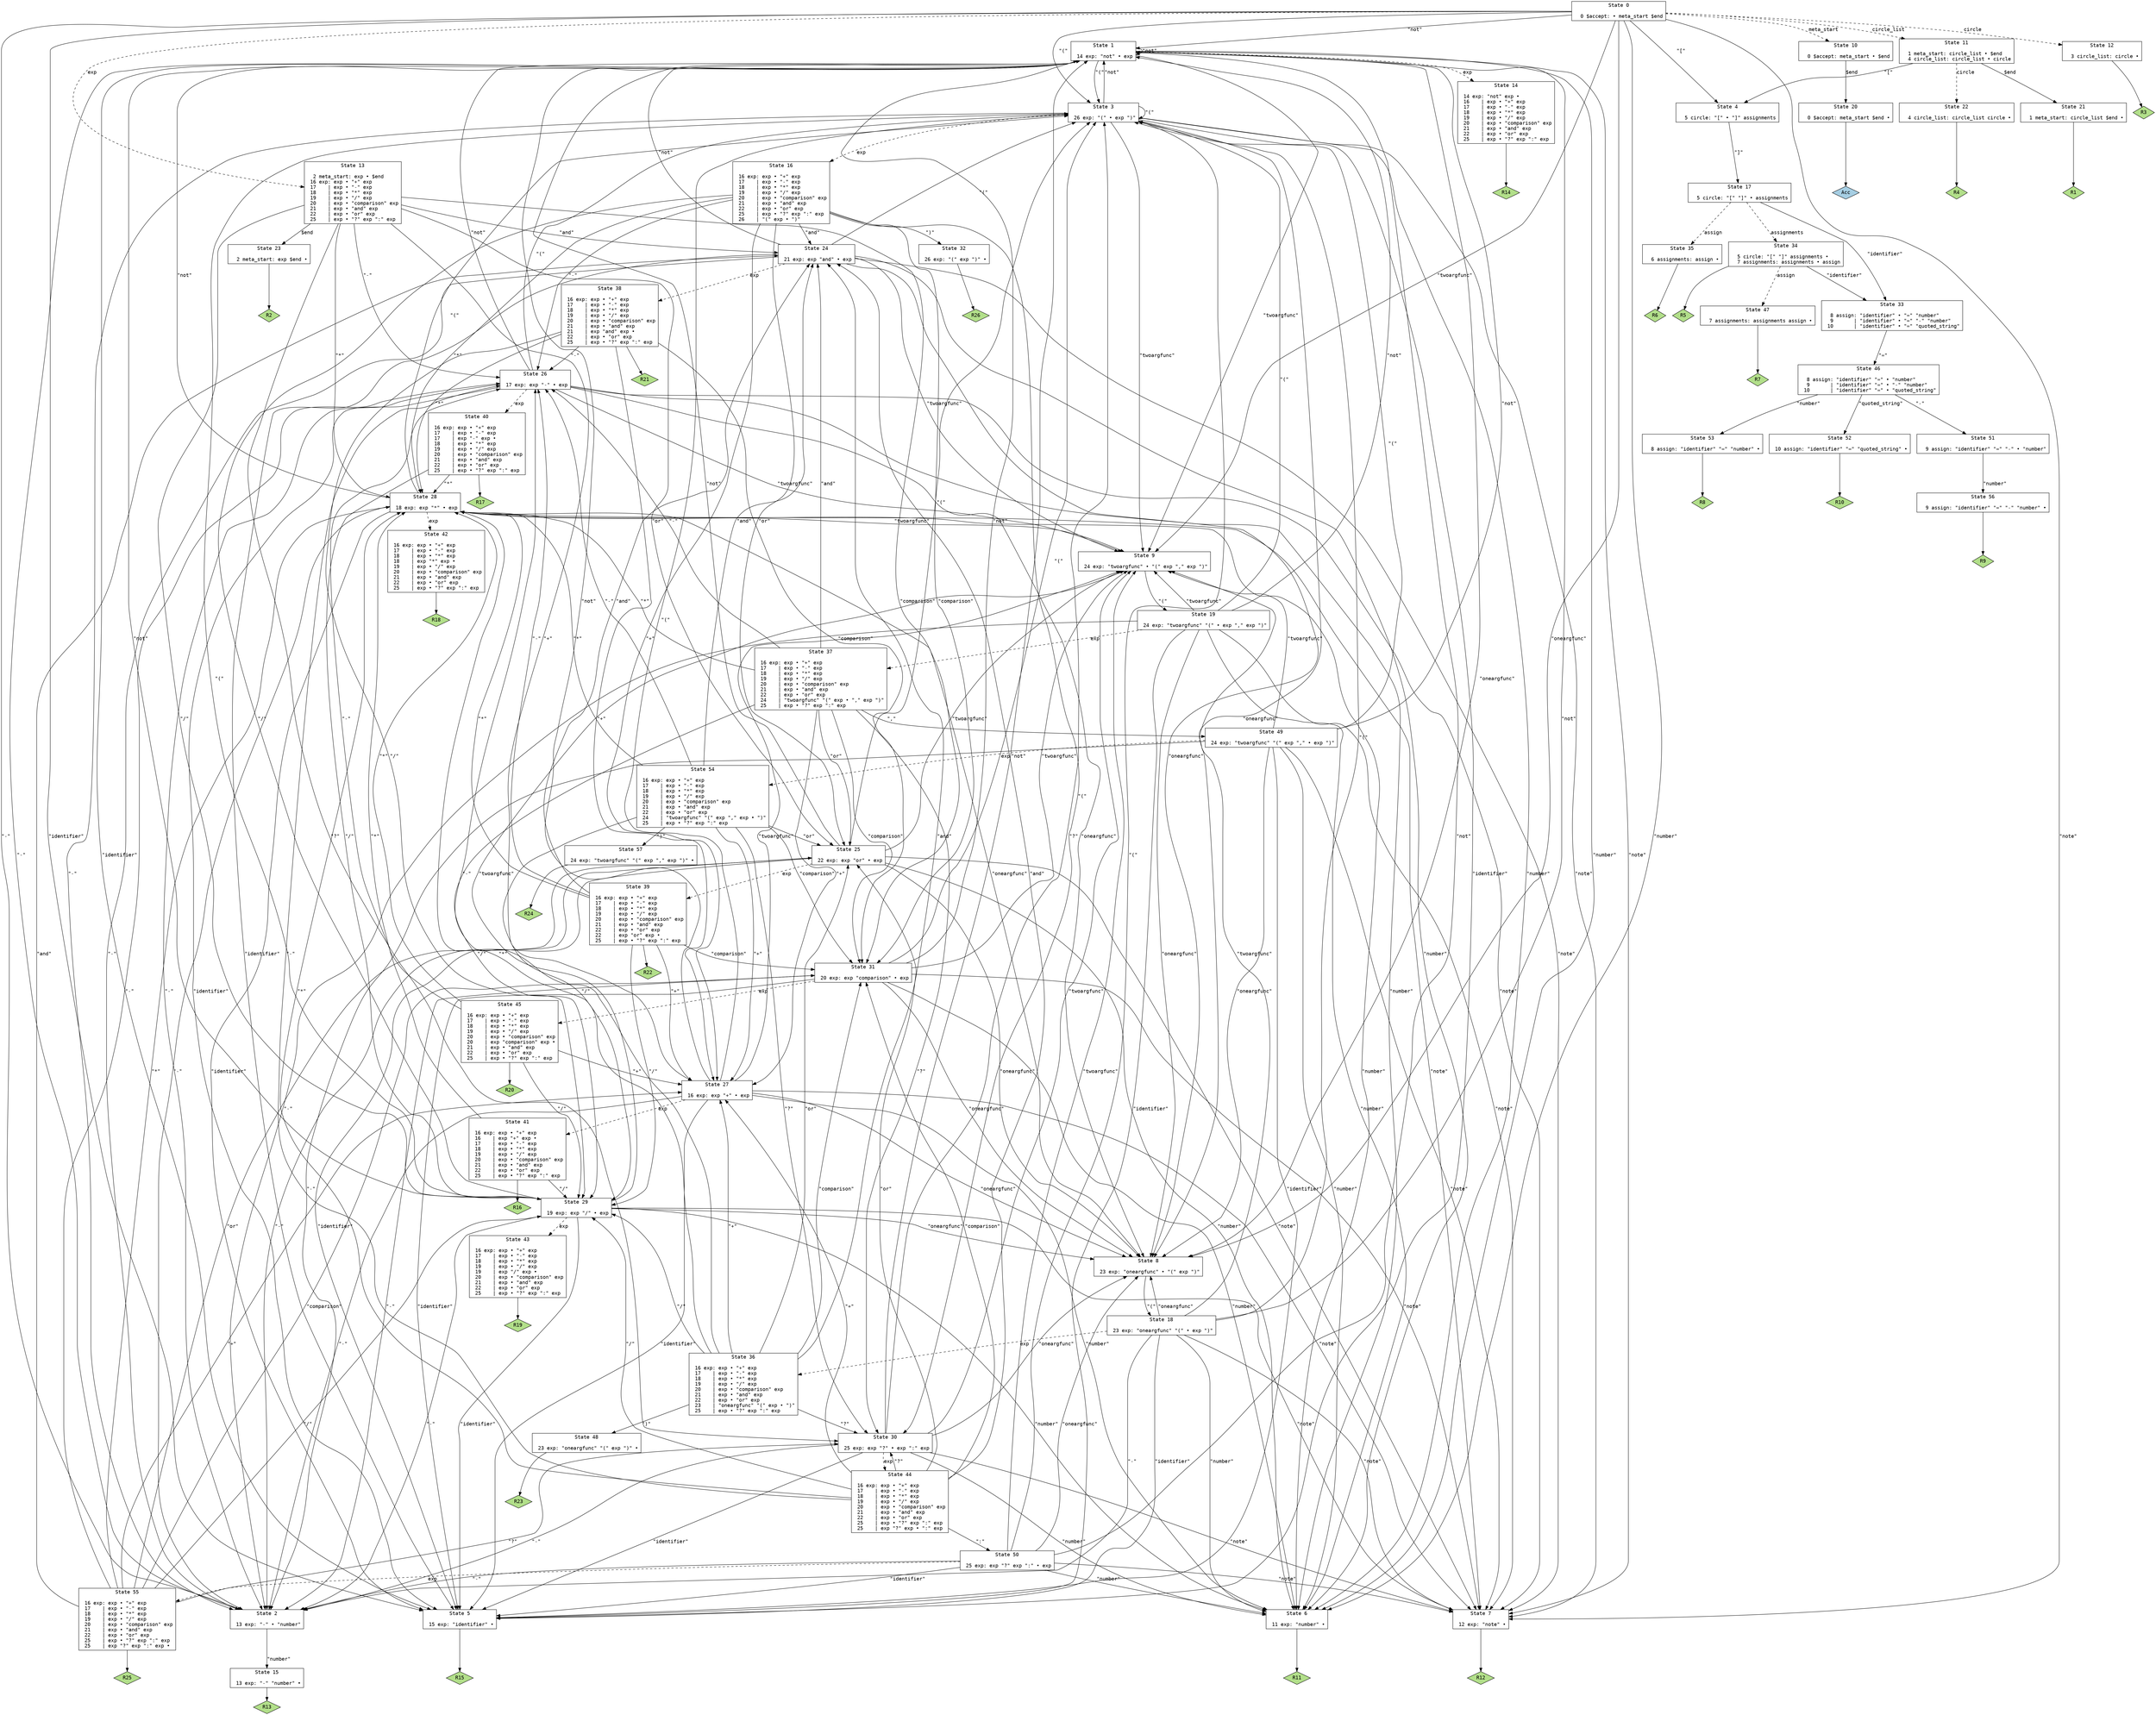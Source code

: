 // Generated by GNU Bison 3.8.2.
// Report bugs to <bug-bison@gnu.org>.
// Home page: <https://www.gnu.org/software/bison/>.

digraph "parser.yy"
{
  node [fontname = courier, shape = box, colorscheme = paired6]
  edge [fontname = courier]

  0 [label="State 0\n\l  0 $accept: • meta_start $end\l"]
  0 -> 1 [style=solid label="\"not\""]
  0 -> 2 [style=solid label="\"-\""]
  0 -> 3 [style=solid label="\"(\""]
  0 -> 4 [style=solid label="\"[\""]
  0 -> 5 [style=solid label="\"identifier\""]
  0 -> 6 [style=solid label="\"number\""]
  0 -> 7 [style=solid label="\"note\""]
  0 -> 8 [style=solid label="\"oneargfunc\""]
  0 -> 9 [style=solid label="\"twoargfunc\""]
  0 -> 10 [style=dashed label="meta_start"]
  0 -> 11 [style=dashed label="circle_list"]
  0 -> 12 [style=dashed label="circle"]
  0 -> 13 [style=dashed label="exp"]
  1 [label="State 1\n\l 14 exp: \"not\" • exp\l"]
  1 -> 1 [style=solid label="\"not\""]
  1 -> 2 [style=solid label="\"-\""]
  1 -> 3 [style=solid label="\"(\""]
  1 -> 5 [style=solid label="\"identifier\""]
  1 -> 6 [style=solid label="\"number\""]
  1 -> 7 [style=solid label="\"note\""]
  1 -> 8 [style=solid label="\"oneargfunc\""]
  1 -> 9 [style=solid label="\"twoargfunc\""]
  1 -> 14 [style=dashed label="exp"]
  2 [label="State 2\n\l 13 exp: \"-\" • \"number\"\l"]
  2 -> 15 [style=solid label="\"number\""]
  3 [label="State 3\n\l 26 exp: \"(\" • exp \")\"\l"]
  3 -> 1 [style=solid label="\"not\""]
  3 -> 2 [style=solid label="\"-\""]
  3 -> 3 [style=solid label="\"(\""]
  3 -> 5 [style=solid label="\"identifier\""]
  3 -> 6 [style=solid label="\"number\""]
  3 -> 7 [style=solid label="\"note\""]
  3 -> 8 [style=solid label="\"oneargfunc\""]
  3 -> 9 [style=solid label="\"twoargfunc\""]
  3 -> 16 [style=dashed label="exp"]
  4 [label="State 4\n\l  5 circle: \"[\" • \"]\" assignments\l"]
  4 -> 17 [style=solid label="\"]\""]
  5 [label="State 5\n\l 15 exp: \"identifier\" •\l"]
  5 -> "5R15" [style=solid]
 "5R15" [label="R15", fillcolor=3, shape=diamond, style=filled]
  6 [label="State 6\n\l 11 exp: \"number\" •\l"]
  6 -> "6R11" [style=solid]
 "6R11" [label="R11", fillcolor=3, shape=diamond, style=filled]
  7 [label="State 7\n\l 12 exp: \"note\" •\l"]
  7 -> "7R12" [style=solid]
 "7R12" [label="R12", fillcolor=3, shape=diamond, style=filled]
  8 [label="State 8\n\l 23 exp: \"oneargfunc\" • \"(\" exp \")\"\l"]
  8 -> 18 [style=solid label="\"(\""]
  9 [label="State 9\n\l 24 exp: \"twoargfunc\" • \"(\" exp \",\" exp \")\"\l"]
  9 -> 19 [style=solid label="\"(\""]
  10 [label="State 10\n\l  0 $accept: meta_start • $end\l"]
  10 -> 20 [style=solid label="$end"]
  11 [label="State 11\n\l  1 meta_start: circle_list • $end\l  4 circle_list: circle_list • circle\l"]
  11 -> 21 [style=solid label="$end"]
  11 -> 4 [style=solid label="\"[\""]
  11 -> 22 [style=dashed label="circle"]
  12 [label="State 12\n\l  3 circle_list: circle •\l"]
  12 -> "12R3" [style=solid]
 "12R3" [label="R3", fillcolor=3, shape=diamond, style=filled]
  13 [label="State 13\n\l  2 meta_start: exp • $end\l 16 exp: exp • \"+\" exp\l 17    | exp • \"-\" exp\l 18    | exp • \"*\" exp\l 19    | exp • \"/\" exp\l 20    | exp • \"comparison\" exp\l 21    | exp • \"and\" exp\l 22    | exp • \"or\" exp\l 25    | exp • \"?\" exp \":\" exp\l"]
  13 -> 23 [style=solid label="$end"]
  13 -> 24 [style=solid label="\"and\""]
  13 -> 25 [style=solid label="\"or\""]
  13 -> 26 [style=solid label="\"-\""]
  13 -> 27 [style=solid label="\"+\""]
  13 -> 28 [style=solid label="\"*\""]
  13 -> 29 [style=solid label="\"/\""]
  13 -> 30 [style=solid label="\"?\""]
  13 -> 31 [style=solid label="\"comparison\""]
  14 [label="State 14\n\l 14 exp: \"not\" exp •\l 16    | exp • \"+\" exp\l 17    | exp • \"-\" exp\l 18    | exp • \"*\" exp\l 19    | exp • \"/\" exp\l 20    | exp • \"comparison\" exp\l 21    | exp • \"and\" exp\l 22    | exp • \"or\" exp\l 25    | exp • \"?\" exp \":\" exp\l"]
  14 -> "14R14" [style=solid]
 "14R14" [label="R14", fillcolor=3, shape=diamond, style=filled]
  15 [label="State 15\n\l 13 exp: \"-\" \"number\" •\l"]
  15 -> "15R13" [style=solid]
 "15R13" [label="R13", fillcolor=3, shape=diamond, style=filled]
  16 [label="State 16\n\l 16 exp: exp • \"+\" exp\l 17    | exp • \"-\" exp\l 18    | exp • \"*\" exp\l 19    | exp • \"/\" exp\l 20    | exp • \"comparison\" exp\l 21    | exp • \"and\" exp\l 22    | exp • \"or\" exp\l 25    | exp • \"?\" exp \":\" exp\l 26    | \"(\" exp • \")\"\l"]
  16 -> 24 [style=solid label="\"and\""]
  16 -> 25 [style=solid label="\"or\""]
  16 -> 26 [style=solid label="\"-\""]
  16 -> 27 [style=solid label="\"+\""]
  16 -> 28 [style=solid label="\"*\""]
  16 -> 29 [style=solid label="\"/\""]
  16 -> 32 [style=solid label="\")\""]
  16 -> 30 [style=solid label="\"?\""]
  16 -> 31 [style=solid label="\"comparison\""]
  17 [label="State 17\n\l  5 circle: \"[\" \"]\" • assignments\l"]
  17 -> 33 [style=solid label="\"identifier\""]
  17 -> 34 [style=dashed label="assignments"]
  17 -> 35 [style=dashed label="assign"]
  18 [label="State 18\n\l 23 exp: \"oneargfunc\" \"(\" • exp \")\"\l"]
  18 -> 1 [style=solid label="\"not\""]
  18 -> 2 [style=solid label="\"-\""]
  18 -> 3 [style=solid label="\"(\""]
  18 -> 5 [style=solid label="\"identifier\""]
  18 -> 6 [style=solid label="\"number\""]
  18 -> 7 [style=solid label="\"note\""]
  18 -> 8 [style=solid label="\"oneargfunc\""]
  18 -> 9 [style=solid label="\"twoargfunc\""]
  18 -> 36 [style=dashed label="exp"]
  19 [label="State 19\n\l 24 exp: \"twoargfunc\" \"(\" • exp \",\" exp \")\"\l"]
  19 -> 1 [style=solid label="\"not\""]
  19 -> 2 [style=solid label="\"-\""]
  19 -> 3 [style=solid label="\"(\""]
  19 -> 5 [style=solid label="\"identifier\""]
  19 -> 6 [style=solid label="\"number\""]
  19 -> 7 [style=solid label="\"note\""]
  19 -> 8 [style=solid label="\"oneargfunc\""]
  19 -> 9 [style=solid label="\"twoargfunc\""]
  19 -> 37 [style=dashed label="exp"]
  20 [label="State 20\n\l  0 $accept: meta_start $end •\l"]
  20 -> "20R0" [style=solid]
 "20R0" [label="Acc", fillcolor=1, shape=diamond, style=filled]
  21 [label="State 21\n\l  1 meta_start: circle_list $end •\l"]
  21 -> "21R1" [style=solid]
 "21R1" [label="R1", fillcolor=3, shape=diamond, style=filled]
  22 [label="State 22\n\l  4 circle_list: circle_list circle •\l"]
  22 -> "22R4" [style=solid]
 "22R4" [label="R4", fillcolor=3, shape=diamond, style=filled]
  23 [label="State 23\n\l  2 meta_start: exp $end •\l"]
  23 -> "23R2" [style=solid]
 "23R2" [label="R2", fillcolor=3, shape=diamond, style=filled]
  24 [label="State 24\n\l 21 exp: exp \"and\" • exp\l"]
  24 -> 1 [style=solid label="\"not\""]
  24 -> 2 [style=solid label="\"-\""]
  24 -> 3 [style=solid label="\"(\""]
  24 -> 5 [style=solid label="\"identifier\""]
  24 -> 6 [style=solid label="\"number\""]
  24 -> 7 [style=solid label="\"note\""]
  24 -> 8 [style=solid label="\"oneargfunc\""]
  24 -> 9 [style=solid label="\"twoargfunc\""]
  24 -> 38 [style=dashed label="exp"]
  25 [label="State 25\n\l 22 exp: exp \"or\" • exp\l"]
  25 -> 1 [style=solid label="\"not\""]
  25 -> 2 [style=solid label="\"-\""]
  25 -> 3 [style=solid label="\"(\""]
  25 -> 5 [style=solid label="\"identifier\""]
  25 -> 6 [style=solid label="\"number\""]
  25 -> 7 [style=solid label="\"note\""]
  25 -> 8 [style=solid label="\"oneargfunc\""]
  25 -> 9 [style=solid label="\"twoargfunc\""]
  25 -> 39 [style=dashed label="exp"]
  26 [label="State 26\n\l 17 exp: exp \"-\" • exp\l"]
  26 -> 1 [style=solid label="\"not\""]
  26 -> 2 [style=solid label="\"-\""]
  26 -> 3 [style=solid label="\"(\""]
  26 -> 5 [style=solid label="\"identifier\""]
  26 -> 6 [style=solid label="\"number\""]
  26 -> 7 [style=solid label="\"note\""]
  26 -> 8 [style=solid label="\"oneargfunc\""]
  26 -> 9 [style=solid label="\"twoargfunc\""]
  26 -> 40 [style=dashed label="exp"]
  27 [label="State 27\n\l 16 exp: exp \"+\" • exp\l"]
  27 -> 1 [style=solid label="\"not\""]
  27 -> 2 [style=solid label="\"-\""]
  27 -> 3 [style=solid label="\"(\""]
  27 -> 5 [style=solid label="\"identifier\""]
  27 -> 6 [style=solid label="\"number\""]
  27 -> 7 [style=solid label="\"note\""]
  27 -> 8 [style=solid label="\"oneargfunc\""]
  27 -> 9 [style=solid label="\"twoargfunc\""]
  27 -> 41 [style=dashed label="exp"]
  28 [label="State 28\n\l 18 exp: exp \"*\" • exp\l"]
  28 -> 1 [style=solid label="\"not\""]
  28 -> 2 [style=solid label="\"-\""]
  28 -> 3 [style=solid label="\"(\""]
  28 -> 5 [style=solid label="\"identifier\""]
  28 -> 6 [style=solid label="\"number\""]
  28 -> 7 [style=solid label="\"note\""]
  28 -> 8 [style=solid label="\"oneargfunc\""]
  28 -> 9 [style=solid label="\"twoargfunc\""]
  28 -> 42 [style=dashed label="exp"]
  29 [label="State 29\n\l 19 exp: exp \"/\" • exp\l"]
  29 -> 1 [style=solid label="\"not\""]
  29 -> 2 [style=solid label="\"-\""]
  29 -> 3 [style=solid label="\"(\""]
  29 -> 5 [style=solid label="\"identifier\""]
  29 -> 6 [style=solid label="\"number\""]
  29 -> 7 [style=solid label="\"note\""]
  29 -> 8 [style=solid label="\"oneargfunc\""]
  29 -> 9 [style=solid label="\"twoargfunc\""]
  29 -> 43 [style=dashed label="exp"]
  30 [label="State 30\n\l 25 exp: exp \"?\" • exp \":\" exp\l"]
  30 -> 1 [style=solid label="\"not\""]
  30 -> 2 [style=solid label="\"-\""]
  30 -> 3 [style=solid label="\"(\""]
  30 -> 5 [style=solid label="\"identifier\""]
  30 -> 6 [style=solid label="\"number\""]
  30 -> 7 [style=solid label="\"note\""]
  30 -> 8 [style=solid label="\"oneargfunc\""]
  30 -> 9 [style=solid label="\"twoargfunc\""]
  30 -> 44 [style=dashed label="exp"]
  31 [label="State 31\n\l 20 exp: exp \"comparison\" • exp\l"]
  31 -> 1 [style=solid label="\"not\""]
  31 -> 2 [style=solid label="\"-\""]
  31 -> 3 [style=solid label="\"(\""]
  31 -> 5 [style=solid label="\"identifier\""]
  31 -> 6 [style=solid label="\"number\""]
  31 -> 7 [style=solid label="\"note\""]
  31 -> 8 [style=solid label="\"oneargfunc\""]
  31 -> 9 [style=solid label="\"twoargfunc\""]
  31 -> 45 [style=dashed label="exp"]
  32 [label="State 32\n\l 26 exp: \"(\" exp \")\" •\l"]
  32 -> "32R26" [style=solid]
 "32R26" [label="R26", fillcolor=3, shape=diamond, style=filled]
  33 [label="State 33\n\l  8 assign: \"identifier\" • \"=\" \"number\"\l  9       | \"identifier\" • \"=\" \"-\" \"number\"\l 10       | \"identifier\" • \"=\" \"quoted_string\"\l"]
  33 -> 46 [style=solid label="\"=\""]
  34 [label="State 34\n\l  5 circle: \"[\" \"]\" assignments •\l  7 assignments: assignments • assign\l"]
  34 -> 33 [style=solid label="\"identifier\""]
  34 -> 47 [style=dashed label="assign"]
  34 -> "34R5" [style=solid]
 "34R5" [label="R5", fillcolor=3, shape=diamond, style=filled]
  35 [label="State 35\n\l  6 assignments: assign •\l"]
  35 -> "35R6" [style=solid]
 "35R6" [label="R6", fillcolor=3, shape=diamond, style=filled]
  36 [label="State 36\n\l 16 exp: exp • \"+\" exp\l 17    | exp • \"-\" exp\l 18    | exp • \"*\" exp\l 19    | exp • \"/\" exp\l 20    | exp • \"comparison\" exp\l 21    | exp • \"and\" exp\l 22    | exp • \"or\" exp\l 23    | \"oneargfunc\" \"(\" exp • \")\"\l 25    | exp • \"?\" exp \":\" exp\l"]
  36 -> 24 [style=solid label="\"and\""]
  36 -> 25 [style=solid label="\"or\""]
  36 -> 26 [style=solid label="\"-\""]
  36 -> 27 [style=solid label="\"+\""]
  36 -> 28 [style=solid label="\"*\""]
  36 -> 29 [style=solid label="\"/\""]
  36 -> 48 [style=solid label="\")\""]
  36 -> 30 [style=solid label="\"?\""]
  36 -> 31 [style=solid label="\"comparison\""]
  37 [label="State 37\n\l 16 exp: exp • \"+\" exp\l 17    | exp • \"-\" exp\l 18    | exp • \"*\" exp\l 19    | exp • \"/\" exp\l 20    | exp • \"comparison\" exp\l 21    | exp • \"and\" exp\l 22    | exp • \"or\" exp\l 24    | \"twoargfunc\" \"(\" exp • \",\" exp \")\"\l 25    | exp • \"?\" exp \":\" exp\l"]
  37 -> 24 [style=solid label="\"and\""]
  37 -> 25 [style=solid label="\"or\""]
  37 -> 26 [style=solid label="\"-\""]
  37 -> 27 [style=solid label="\"+\""]
  37 -> 28 [style=solid label="\"*\""]
  37 -> 29 [style=solid label="\"/\""]
  37 -> 49 [style=solid label="\",\""]
  37 -> 30 [style=solid label="\"?\""]
  37 -> 31 [style=solid label="\"comparison\""]
  38 [label="State 38\n\l 16 exp: exp • \"+\" exp\l 17    | exp • \"-\" exp\l 18    | exp • \"*\" exp\l 19    | exp • \"/\" exp\l 20    | exp • \"comparison\" exp\l 21    | exp • \"and\" exp\l 21    | exp \"and\" exp •\l 22    | exp • \"or\" exp\l 25    | exp • \"?\" exp \":\" exp\l"]
  38 -> 26 [style=solid label="\"-\""]
  38 -> 27 [style=solid label="\"+\""]
  38 -> 28 [style=solid label="\"*\""]
  38 -> 29 [style=solid label="\"/\""]
  38 -> 31 [style=solid label="\"comparison\""]
  38 -> "38R21" [style=solid]
 "38R21" [label="R21", fillcolor=3, shape=diamond, style=filled]
  39 [label="State 39\n\l 16 exp: exp • \"+\" exp\l 17    | exp • \"-\" exp\l 18    | exp • \"*\" exp\l 19    | exp • \"/\" exp\l 20    | exp • \"comparison\" exp\l 21    | exp • \"and\" exp\l 22    | exp • \"or\" exp\l 22    | exp \"or\" exp •\l 25    | exp • \"?\" exp \":\" exp\l"]
  39 -> 24 [style=solid label="\"and\""]
  39 -> 26 [style=solid label="\"-\""]
  39 -> 27 [style=solid label="\"+\""]
  39 -> 28 [style=solid label="\"*\""]
  39 -> 29 [style=solid label="\"/\""]
  39 -> 31 [style=solid label="\"comparison\""]
  39 -> "39R22" [style=solid]
 "39R22" [label="R22", fillcolor=3, shape=diamond, style=filled]
  40 [label="State 40\n\l 16 exp: exp • \"+\" exp\l 17    | exp • \"-\" exp\l 17    | exp \"-\" exp •\l 18    | exp • \"*\" exp\l 19    | exp • \"/\" exp\l 20    | exp • \"comparison\" exp\l 21    | exp • \"and\" exp\l 22    | exp • \"or\" exp\l 25    | exp • \"?\" exp \":\" exp\l"]
  40 -> 28 [style=solid label="\"*\""]
  40 -> 29 [style=solid label="\"/\""]
  40 -> "40R17" [style=solid]
 "40R17" [label="R17", fillcolor=3, shape=diamond, style=filled]
  41 [label="State 41\n\l 16 exp: exp • \"+\" exp\l 16    | exp \"+\" exp •\l 17    | exp • \"-\" exp\l 18    | exp • \"*\" exp\l 19    | exp • \"/\" exp\l 20    | exp • \"comparison\" exp\l 21    | exp • \"and\" exp\l 22    | exp • \"or\" exp\l 25    | exp • \"?\" exp \":\" exp\l"]
  41 -> 28 [style=solid label="\"*\""]
  41 -> 29 [style=solid label="\"/\""]
  41 -> "41R16" [style=solid]
 "41R16" [label="R16", fillcolor=3, shape=diamond, style=filled]
  42 [label="State 42\n\l 16 exp: exp • \"+\" exp\l 17    | exp • \"-\" exp\l 18    | exp • \"*\" exp\l 18    | exp \"*\" exp •\l 19    | exp • \"/\" exp\l 20    | exp • \"comparison\" exp\l 21    | exp • \"and\" exp\l 22    | exp • \"or\" exp\l 25    | exp • \"?\" exp \":\" exp\l"]
  42 -> "42R18" [style=solid]
 "42R18" [label="R18", fillcolor=3, shape=diamond, style=filled]
  43 [label="State 43\n\l 16 exp: exp • \"+\" exp\l 17    | exp • \"-\" exp\l 18    | exp • \"*\" exp\l 19    | exp • \"/\" exp\l 19    | exp \"/\" exp •\l 20    | exp • \"comparison\" exp\l 21    | exp • \"and\" exp\l 22    | exp • \"or\" exp\l 25    | exp • \"?\" exp \":\" exp\l"]
  43 -> "43R19" [style=solid]
 "43R19" [label="R19", fillcolor=3, shape=diamond, style=filled]
  44 [label="State 44\n\l 16 exp: exp • \"+\" exp\l 17    | exp • \"-\" exp\l 18    | exp • \"*\" exp\l 19    | exp • \"/\" exp\l 20    | exp • \"comparison\" exp\l 21    | exp • \"and\" exp\l 22    | exp • \"or\" exp\l 25    | exp • \"?\" exp \":\" exp\l 25    | exp \"?\" exp • \":\" exp\l"]
  44 -> 24 [style=solid label="\"and\""]
  44 -> 25 [style=solid label="\"or\""]
  44 -> 26 [style=solid label="\"-\""]
  44 -> 27 [style=solid label="\"+\""]
  44 -> 28 [style=solid label="\"*\""]
  44 -> 29 [style=solid label="\"/\""]
  44 -> 30 [style=solid label="\"?\""]
  44 -> 50 [style=solid label="\":\""]
  44 -> 31 [style=solid label="\"comparison\""]
  45 [label="State 45\n\l 16 exp: exp • \"+\" exp\l 17    | exp • \"-\" exp\l 18    | exp • \"*\" exp\l 19    | exp • \"/\" exp\l 20    | exp • \"comparison\" exp\l 20    | exp \"comparison\" exp •\l 21    | exp • \"and\" exp\l 22    | exp • \"or\" exp\l 25    | exp • \"?\" exp \":\" exp\l"]
  45 -> 26 [style=solid label="\"-\""]
  45 -> 27 [style=solid label="\"+\""]
  45 -> 28 [style=solid label="\"*\""]
  45 -> 29 [style=solid label="\"/\""]
  45 -> "45R20" [style=solid]
 "45R20" [label="R20", fillcolor=3, shape=diamond, style=filled]
  46 [label="State 46\n\l  8 assign: \"identifier\" \"=\" • \"number\"\l  9       | \"identifier\" \"=\" • \"-\" \"number\"\l 10       | \"identifier\" \"=\" • \"quoted_string\"\l"]
  46 -> 51 [style=solid label="\"-\""]
  46 -> 52 [style=solid label="\"quoted_string\""]
  46 -> 53 [style=solid label="\"number\""]
  47 [label="State 47\n\l  7 assignments: assignments assign •\l"]
  47 -> "47R7" [style=solid]
 "47R7" [label="R7", fillcolor=3, shape=diamond, style=filled]
  48 [label="State 48\n\l 23 exp: \"oneargfunc\" \"(\" exp \")\" •\l"]
  48 -> "48R23" [style=solid]
 "48R23" [label="R23", fillcolor=3, shape=diamond, style=filled]
  49 [label="State 49\n\l 24 exp: \"twoargfunc\" \"(\" exp \",\" • exp \")\"\l"]
  49 -> 1 [style=solid label="\"not\""]
  49 -> 2 [style=solid label="\"-\""]
  49 -> 3 [style=solid label="\"(\""]
  49 -> 5 [style=solid label="\"identifier\""]
  49 -> 6 [style=solid label="\"number\""]
  49 -> 7 [style=solid label="\"note\""]
  49 -> 8 [style=solid label="\"oneargfunc\""]
  49 -> 9 [style=solid label="\"twoargfunc\""]
  49 -> 54 [style=dashed label="exp"]
  50 [label="State 50\n\l 25 exp: exp \"?\" exp \":\" • exp\l"]
  50 -> 1 [style=solid label="\"not\""]
  50 -> 2 [style=solid label="\"-\""]
  50 -> 3 [style=solid label="\"(\""]
  50 -> 5 [style=solid label="\"identifier\""]
  50 -> 6 [style=solid label="\"number\""]
  50 -> 7 [style=solid label="\"note\""]
  50 -> 8 [style=solid label="\"oneargfunc\""]
  50 -> 9 [style=solid label="\"twoargfunc\""]
  50 -> 55 [style=dashed label="exp"]
  51 [label="State 51\n\l  9 assign: \"identifier\" \"=\" \"-\" • \"number\"\l"]
  51 -> 56 [style=solid label="\"number\""]
  52 [label="State 52\n\l 10 assign: \"identifier\" \"=\" \"quoted_string\" •\l"]
  52 -> "52R10" [style=solid]
 "52R10" [label="R10", fillcolor=3, shape=diamond, style=filled]
  53 [label="State 53\n\l  8 assign: \"identifier\" \"=\" \"number\" •\l"]
  53 -> "53R8" [style=solid]
 "53R8" [label="R8", fillcolor=3, shape=diamond, style=filled]
  54 [label="State 54\n\l 16 exp: exp • \"+\" exp\l 17    | exp • \"-\" exp\l 18    | exp • \"*\" exp\l 19    | exp • \"/\" exp\l 20    | exp • \"comparison\" exp\l 21    | exp • \"and\" exp\l 22    | exp • \"or\" exp\l 24    | \"twoargfunc\" \"(\" exp \",\" exp • \")\"\l 25    | exp • \"?\" exp \":\" exp\l"]
  54 -> 24 [style=solid label="\"and\""]
  54 -> 25 [style=solid label="\"or\""]
  54 -> 26 [style=solid label="\"-\""]
  54 -> 27 [style=solid label="\"+\""]
  54 -> 28 [style=solid label="\"*\""]
  54 -> 29 [style=solid label="\"/\""]
  54 -> 57 [style=solid label="\")\""]
  54 -> 30 [style=solid label="\"?\""]
  54 -> 31 [style=solid label="\"comparison\""]
  55 [label="State 55\n\l 16 exp: exp • \"+\" exp\l 17    | exp • \"-\" exp\l 18    | exp • \"*\" exp\l 19    | exp • \"/\" exp\l 20    | exp • \"comparison\" exp\l 21    | exp • \"and\" exp\l 22    | exp • \"or\" exp\l 25    | exp • \"?\" exp \":\" exp\l 25    | exp \"?\" exp \":\" exp •\l"]
  55 -> 24 [style=solid label="\"and\""]
  55 -> 25 [style=solid label="\"or\""]
  55 -> 26 [style=solid label="\"-\""]
  55 -> 27 [style=solid label="\"+\""]
  55 -> 28 [style=solid label="\"*\""]
  55 -> 29 [style=solid label="\"/\""]
  55 -> 30 [style=solid label="\"?\""]
  55 -> 31 [style=solid label="\"comparison\""]
  55 -> "55R25" [style=solid]
 "55R25" [label="R25", fillcolor=3, shape=diamond, style=filled]
  56 [label="State 56\n\l  9 assign: \"identifier\" \"=\" \"-\" \"number\" •\l"]
  56 -> "56R9" [style=solid]
 "56R9" [label="R9", fillcolor=3, shape=diamond, style=filled]
  57 [label="State 57\n\l 24 exp: \"twoargfunc\" \"(\" exp \",\" exp \")\" •\l"]
  57 -> "57R24" [style=solid]
 "57R24" [label="R24", fillcolor=3, shape=diamond, style=filled]
}
